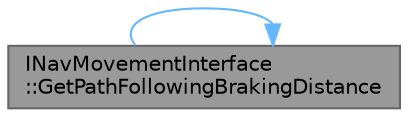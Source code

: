 digraph "INavMovementInterface::GetPathFollowingBrakingDistance"
{
 // INTERACTIVE_SVG=YES
 // LATEX_PDF_SIZE
  bgcolor="transparent";
  edge [fontname=Helvetica,fontsize=10,labelfontname=Helvetica,labelfontsize=10];
  node [fontname=Helvetica,fontsize=10,shape=box,height=0.2,width=0.4];
  rankdir="LR";
  Node1 [id="Node000001",label="INavMovementInterface\l::GetPathFollowingBrakingDistance",height=0.2,width=0.4,color="gray40", fillcolor="grey60", style="filled", fontcolor="black",tooltip="Returns braking distance for acceleration driven path following."];
  Node1 -> Node1 [id="edge1_Node000001_Node000001",color="steelblue1",style="solid",tooltip=" "];
}
